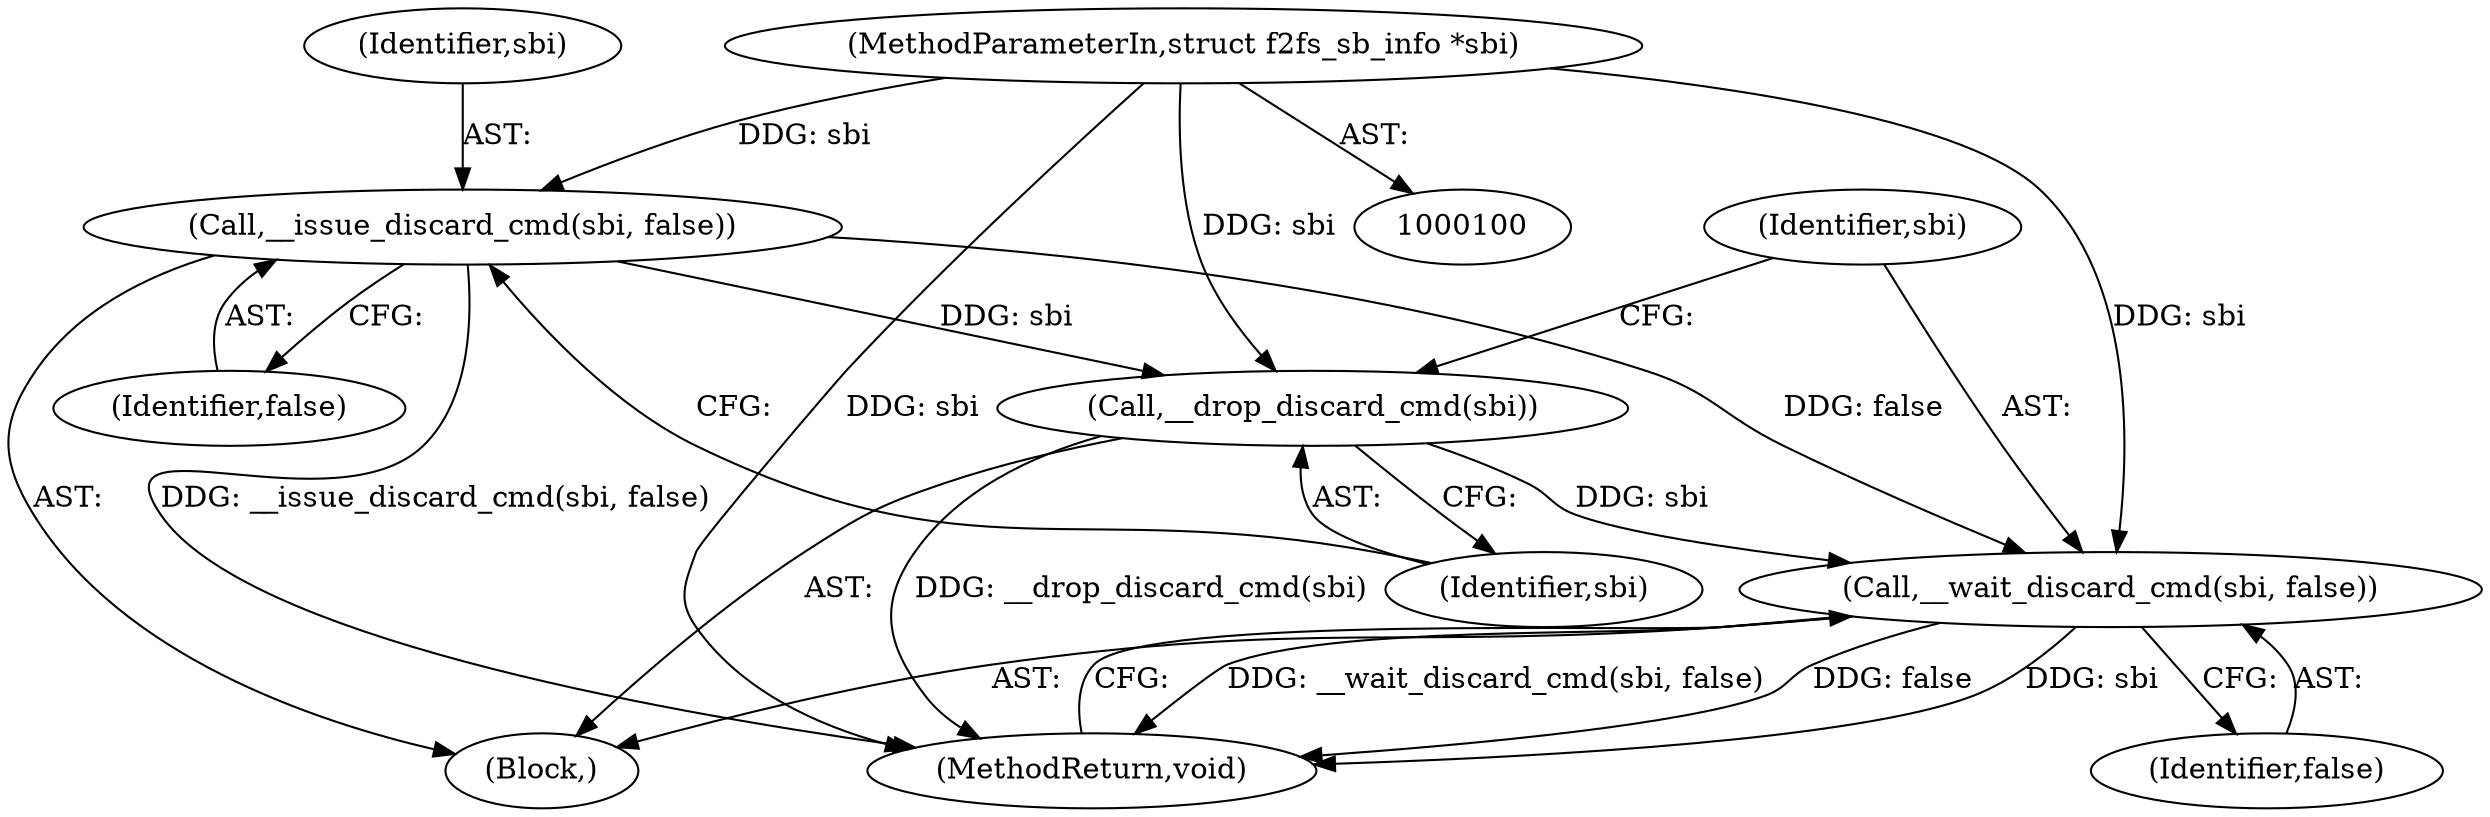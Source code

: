 digraph "1_linux_638164a2718f337ea224b747cf5977ef143166a4_0@pointer" {
"1000101" [label="(MethodParameterIn,struct f2fs_sb_info *sbi)"];
"1000103" [label="(Call,__issue_discard_cmd(sbi, false))"];
"1000106" [label="(Call,__drop_discard_cmd(sbi))"];
"1000108" [label="(Call,__wait_discard_cmd(sbi, false))"];
"1000104" [label="(Identifier,sbi)"];
"1000110" [label="(Identifier,false)"];
"1000103" [label="(Call,__issue_discard_cmd(sbi, false))"];
"1000107" [label="(Identifier,sbi)"];
"1000111" [label="(MethodReturn,void)"];
"1000109" [label="(Identifier,sbi)"];
"1000108" [label="(Call,__wait_discard_cmd(sbi, false))"];
"1000102" [label="(Block,)"];
"1000105" [label="(Identifier,false)"];
"1000106" [label="(Call,__drop_discard_cmd(sbi))"];
"1000101" [label="(MethodParameterIn,struct f2fs_sb_info *sbi)"];
"1000101" -> "1000100"  [label="AST: "];
"1000101" -> "1000111"  [label="DDG: sbi"];
"1000101" -> "1000103"  [label="DDG: sbi"];
"1000101" -> "1000106"  [label="DDG: sbi"];
"1000101" -> "1000108"  [label="DDG: sbi"];
"1000103" -> "1000102"  [label="AST: "];
"1000103" -> "1000105"  [label="CFG: "];
"1000104" -> "1000103"  [label="AST: "];
"1000105" -> "1000103"  [label="AST: "];
"1000107" -> "1000103"  [label="CFG: "];
"1000103" -> "1000111"  [label="DDG: __issue_discard_cmd(sbi, false)"];
"1000103" -> "1000106"  [label="DDG: sbi"];
"1000103" -> "1000108"  [label="DDG: false"];
"1000106" -> "1000102"  [label="AST: "];
"1000106" -> "1000107"  [label="CFG: "];
"1000107" -> "1000106"  [label="AST: "];
"1000109" -> "1000106"  [label="CFG: "];
"1000106" -> "1000111"  [label="DDG: __drop_discard_cmd(sbi)"];
"1000106" -> "1000108"  [label="DDG: sbi"];
"1000108" -> "1000102"  [label="AST: "];
"1000108" -> "1000110"  [label="CFG: "];
"1000109" -> "1000108"  [label="AST: "];
"1000110" -> "1000108"  [label="AST: "];
"1000111" -> "1000108"  [label="CFG: "];
"1000108" -> "1000111"  [label="DDG: __wait_discard_cmd(sbi, false)"];
"1000108" -> "1000111"  [label="DDG: false"];
"1000108" -> "1000111"  [label="DDG: sbi"];
}
